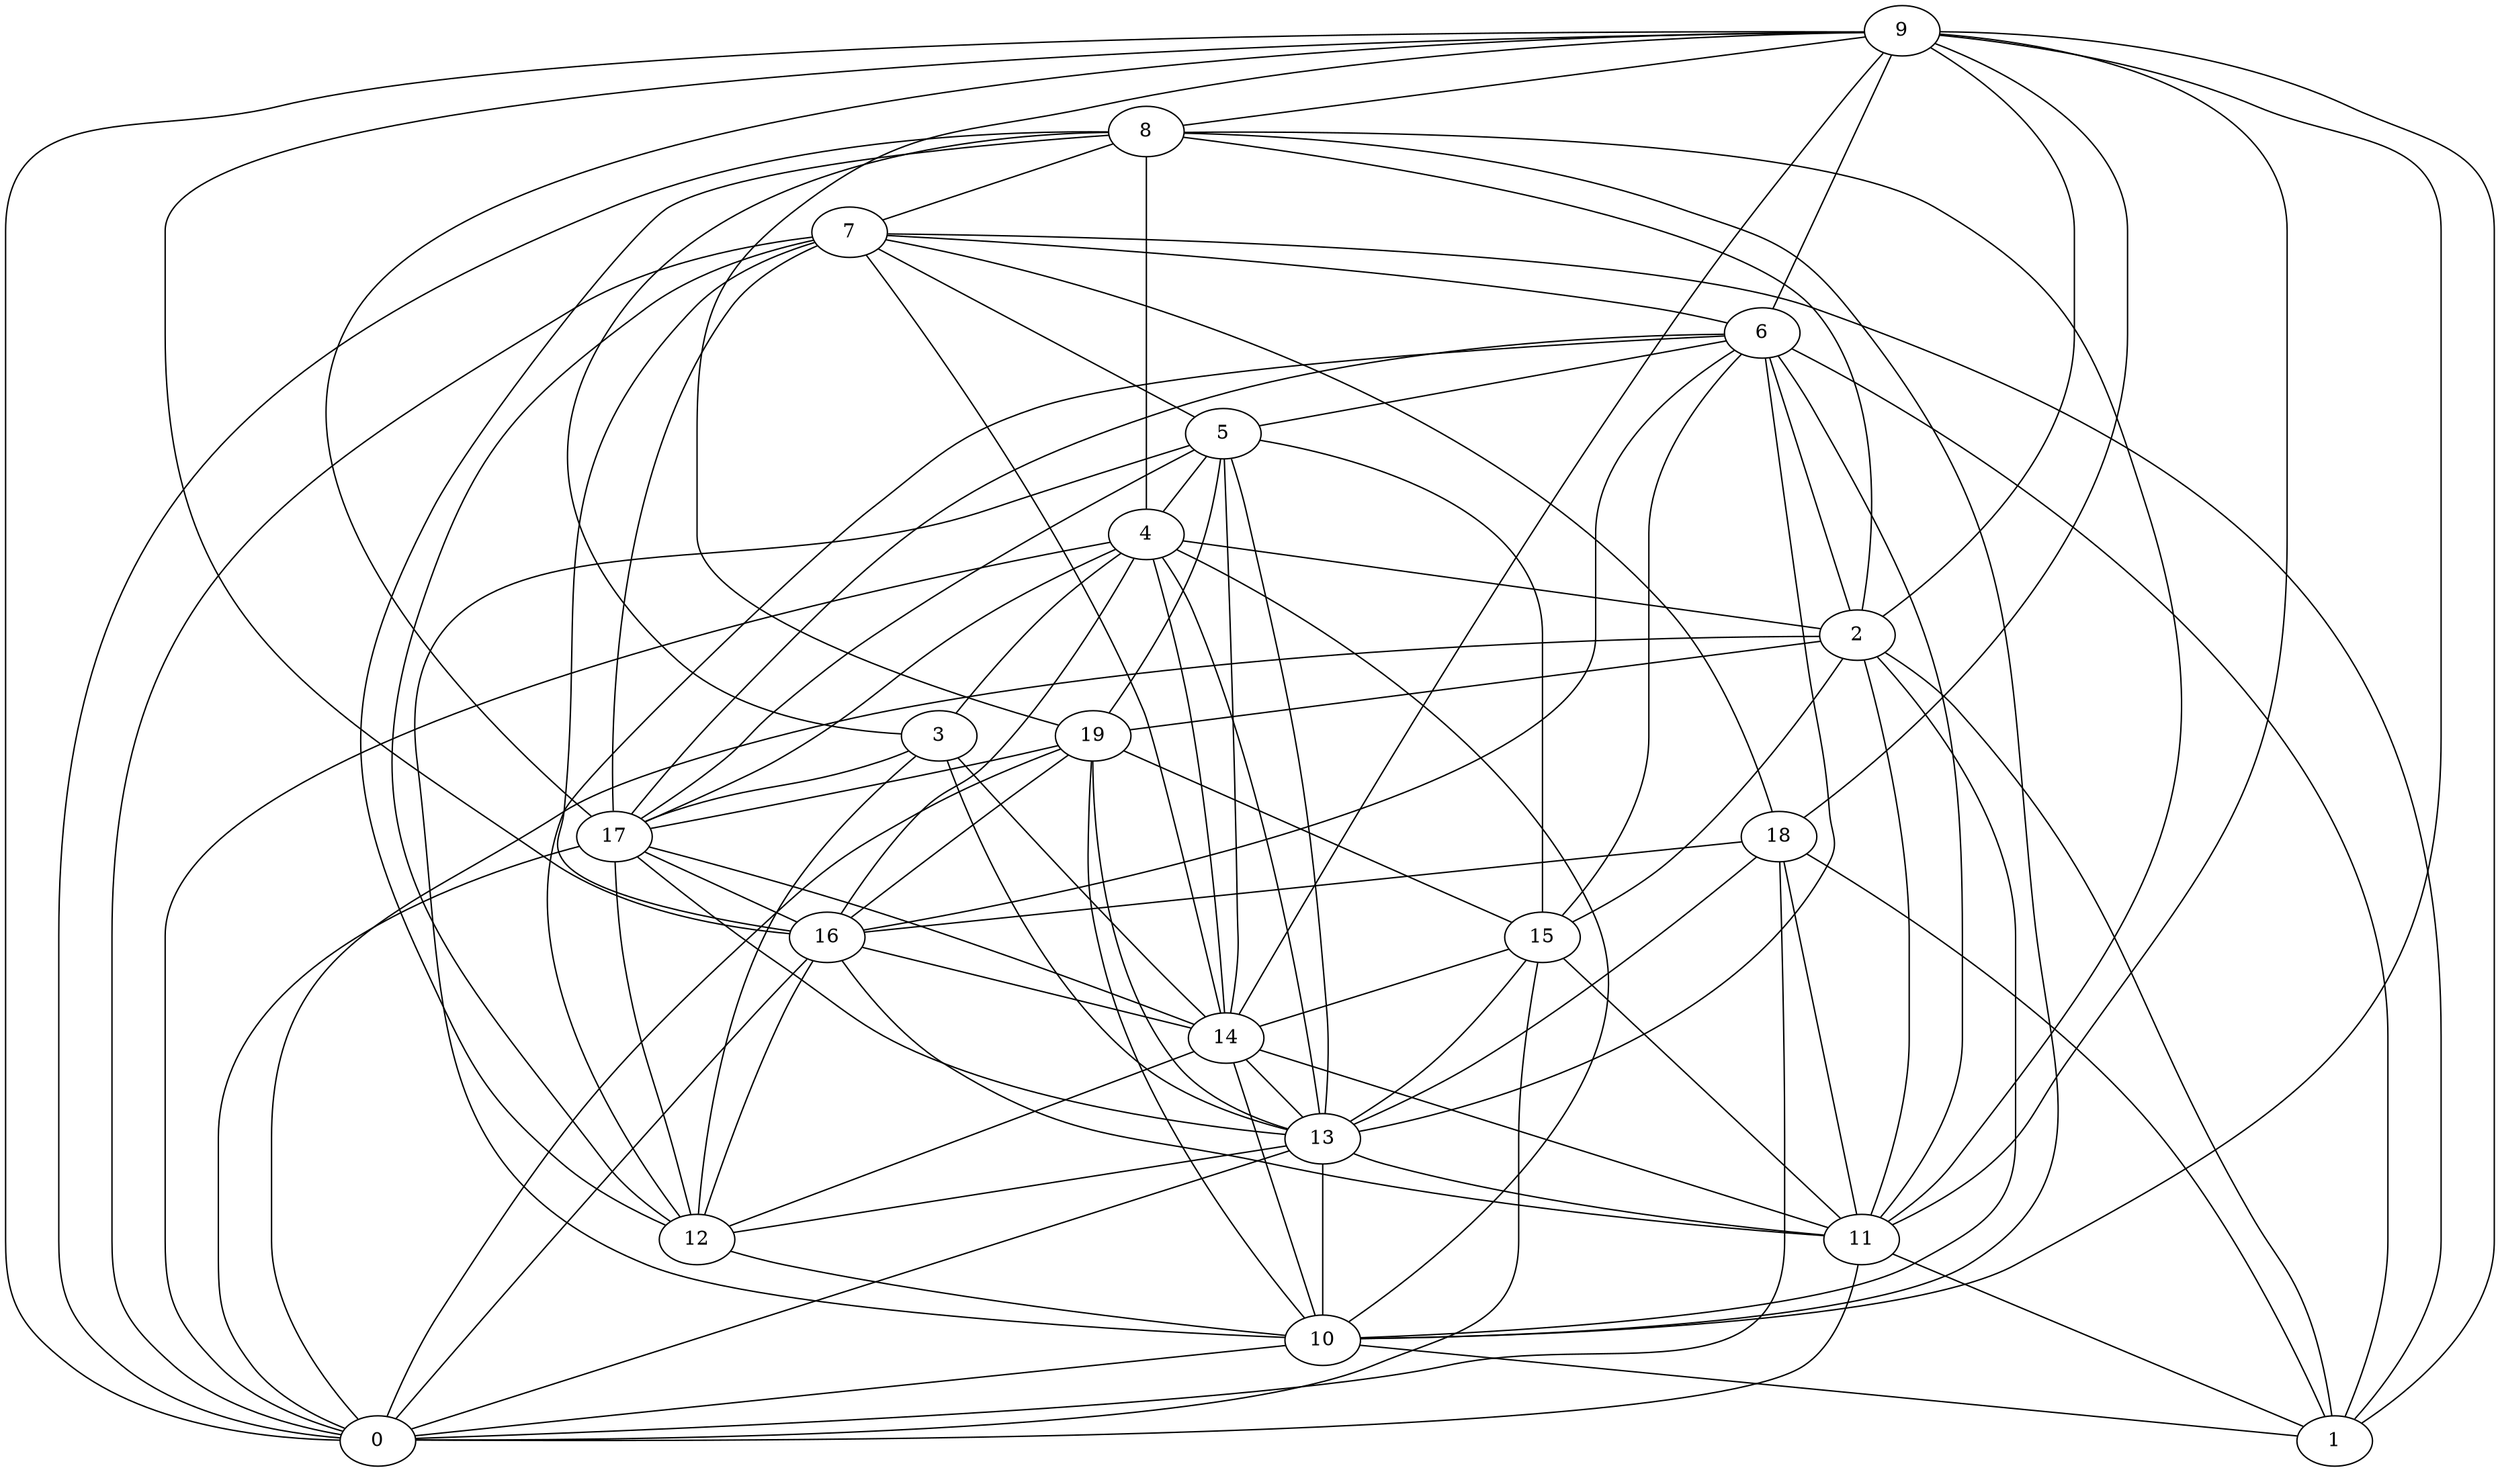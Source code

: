 digraph GG_graph {

subgraph G_graph {
edge [color = black]
"4" -> "2" [dir = none]
"4" -> "17" [dir = none]
"5" -> "15" [dir = none]
"5" -> "10" [dir = none]
"5" -> "4" [dir = none]
"12" -> "10" [dir = none]
"8" -> "12" [dir = none]
"8" -> "2" [dir = none]
"3" -> "17" [dir = none]
"3" -> "14" [dir = none]
"3" -> "13" [dir = none]
"16" -> "12" [dir = none]
"16" -> "11" [dir = none]
"2" -> "19" [dir = none]
"2" -> "15" [dir = none]
"2" -> "10" [dir = none]
"2" -> "0" [dir = none]
"2" -> "1" [dir = none]
"7" -> "6" [dir = none]
"7" -> "18" [dir = none]
"7" -> "5" [dir = none]
"7" -> "12" [dir = none]
"17" -> "14" [dir = none]
"17" -> "16" [dir = none]
"17" -> "12" [dir = none]
"17" -> "0" [dir = none]
"10" -> "0" [dir = none]
"10" -> "1" [dir = none]
"15" -> "14" [dir = none]
"13" -> "11" [dir = none]
"13" -> "10" [dir = none]
"13" -> "0" [dir = none]
"9" -> "8" [dir = none]
"9" -> "16" [dir = none]
"9" -> "14" [dir = none]
"9" -> "11" [dir = none]
"9" -> "6" [dir = none]
"9" -> "0" [dir = none]
"9" -> "19" [dir = none]
"9" -> "2" [dir = none]
"9" -> "18" [dir = none]
"9" -> "1" [dir = none]
"19" -> "13" [dir = none]
"6" -> "11" [dir = none]
"6" -> "13" [dir = none]
"6" -> "16" [dir = none]
"6" -> "5" [dir = none]
"6" -> "1" [dir = none]
"6" -> "17" [dir = none]
"6" -> "12" [dir = none]
"6" -> "2" [dir = none]
"6" -> "15" [dir = none]
"18" -> "1" [dir = none]
"18" -> "16" [dir = none]
"18" -> "13" [dir = none]
"14" -> "12" [dir = none]
"14" -> "10" [dir = none]
"4" -> "16" [dir = none]
"4" -> "10" [dir = none]
"14" -> "11" [dir = none]
"19" -> "15" [dir = none]
"18" -> "0" [dir = none]
"15" -> "0" [dir = none]
"9" -> "10" [dir = none]
"9" -> "17" [dir = none]
"15" -> "11" [dir = none]
"7" -> "17" [dir = none]
"4" -> "14" [dir = none]
"11" -> "0" [dir = none]
"8" -> "11" [dir = none]
"15" -> "13" [dir = none]
"18" -> "11" [dir = none]
"7" -> "0" [dir = none]
"4" -> "0" [dir = none]
"8" -> "7" [dir = none]
"7" -> "14" [dir = none]
"7" -> "1" [dir = none]
"19" -> "10" [dir = none]
"13" -> "12" [dir = none]
"8" -> "4" [dir = none]
"8" -> "0" [dir = none]
"11" -> "1" [dir = none]
"19" -> "17" [dir = none]
"19" -> "16" [dir = none]
"4" -> "13" [dir = none]
"5" -> "13" [dir = none]
"8" -> "3" [dir = none]
"5" -> "19" [dir = none]
"14" -> "13" [dir = none]
"5" -> "14" [dir = none]
"16" -> "0" [dir = none]
"2" -> "11" [dir = none]
"19" -> "0" [dir = none]
"4" -> "3" [dir = none]
"3" -> "12" [dir = none]
"17" -> "13" [dir = none]
"8" -> "10" [dir = none]
"16" -> "14" [dir = none]
"5" -> "17" [dir = none]
"7" -> "16" [dir = none]
}

}
